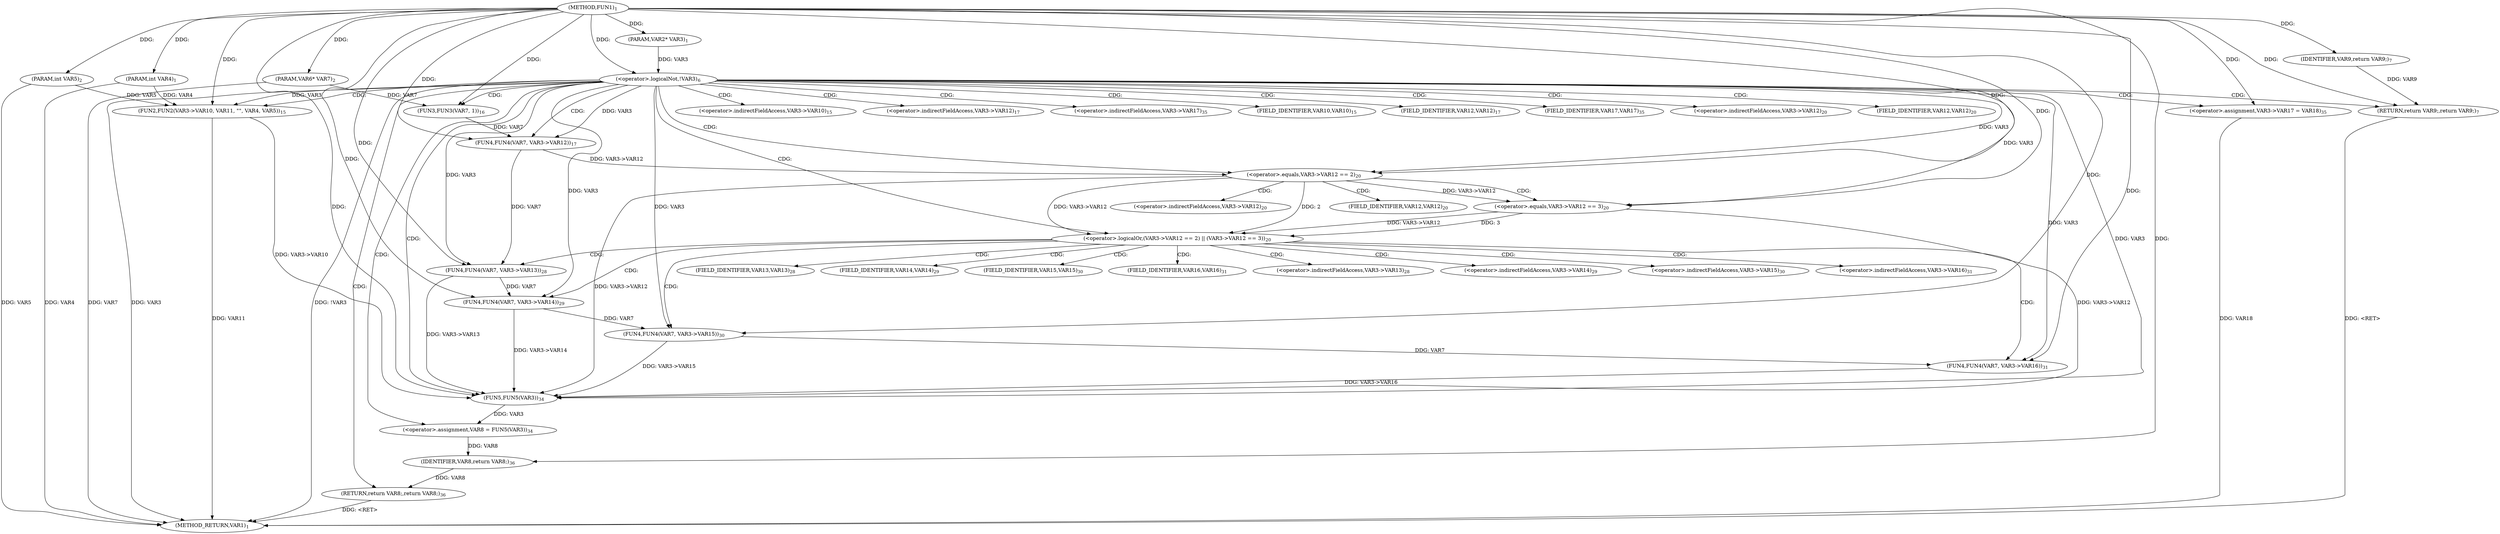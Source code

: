 digraph "FUN1" {  
"8" [label = <(METHOD,FUN1)<SUB>1</SUB>> ]
"81" [label = <(METHOD_RETURN,VAR1)<SUB>1</SUB>> ]
"9" [label = <(PARAM,VAR2* VAR3)<SUB>1</SUB>> ]
"10" [label = <(PARAM,int VAR4)<SUB>1</SUB>> ]
"11" [label = <(PARAM,int VAR5)<SUB>2</SUB>> ]
"12" [label = <(PARAM,VAR6* VAR7)<SUB>2</SUB>> ]
"21" [label = <(FUN2,FUN2(VAR3-&gt;VAR10, VAR11, &quot;&quot;, VAR4, VAR5))<SUB>15</SUB>> ]
"29" [label = <(FUN3,FUN3(VAR7, 1))<SUB>16</SUB>> ]
"32" [label = <(FUN4,FUN4(VAR7, VAR3-&gt;VAR12))<SUB>17</SUB>> ]
"70" [label = <(&lt;operator&gt;.assignment,VAR8 = FUN5(VAR3))<SUB>34</SUB>> ]
"74" [label = <(&lt;operator&gt;.assignment,VAR3-&gt;VAR17 = VAR18)<SUB>35</SUB>> ]
"79" [label = <(RETURN,return VAR8;,return VAR8;)<SUB>36</SUB>> ]
"16" [label = <(&lt;operator&gt;.logicalNot,!VAR3)<SUB>6</SUB>> ]
"38" [label = <(&lt;operator&gt;.logicalOr,(VAR3-&gt;VAR12 == 2) || (VAR3-&gt;VAR12 == 3))<SUB>20</SUB>> ]
"80" [label = <(IDENTIFIER,VAR8,return VAR8;)<SUB>36</SUB>> ]
"19" [label = <(RETURN,return VAR9;,return VAR9;)<SUB>7</SUB>> ]
"50" [label = <(FUN4,FUN4(VAR7, VAR3-&gt;VAR13))<SUB>28</SUB>> ]
"55" [label = <(FUN4,FUN4(VAR7, VAR3-&gt;VAR14))<SUB>29</SUB>> ]
"60" [label = <(FUN4,FUN4(VAR7, VAR3-&gt;VAR15))<SUB>30</SUB>> ]
"65" [label = <(FUN4,FUN4(VAR7, VAR3-&gt;VAR16))<SUB>31</SUB>> ]
"72" [label = <(FUN5,FUN5(VAR3))<SUB>34</SUB>> ]
"20" [label = <(IDENTIFIER,VAR9,return VAR9;)<SUB>7</SUB>> ]
"39" [label = <(&lt;operator&gt;.equals,VAR3-&gt;VAR12 == 2)<SUB>20</SUB>> ]
"44" [label = <(&lt;operator&gt;.equals,VAR3-&gt;VAR12 == 3)<SUB>20</SUB>> ]
"22" [label = <(&lt;operator&gt;.indirectFieldAccess,VAR3-&gt;VAR10)<SUB>15</SUB>> ]
"34" [label = <(&lt;operator&gt;.indirectFieldAccess,VAR3-&gt;VAR12)<SUB>17</SUB>> ]
"75" [label = <(&lt;operator&gt;.indirectFieldAccess,VAR3-&gt;VAR17)<SUB>35</SUB>> ]
"24" [label = <(FIELD_IDENTIFIER,VAR10,VAR10)<SUB>15</SUB>> ]
"36" [label = <(FIELD_IDENTIFIER,VAR12,VAR12)<SUB>17</SUB>> ]
"77" [label = <(FIELD_IDENTIFIER,VAR17,VAR17)<SUB>35</SUB>> ]
"40" [label = <(&lt;operator&gt;.indirectFieldAccess,VAR3-&gt;VAR12)<SUB>20</SUB>> ]
"45" [label = <(&lt;operator&gt;.indirectFieldAccess,VAR3-&gt;VAR12)<SUB>20</SUB>> ]
"52" [label = <(&lt;operator&gt;.indirectFieldAccess,VAR3-&gt;VAR13)<SUB>28</SUB>> ]
"57" [label = <(&lt;operator&gt;.indirectFieldAccess,VAR3-&gt;VAR14)<SUB>29</SUB>> ]
"62" [label = <(&lt;operator&gt;.indirectFieldAccess,VAR3-&gt;VAR15)<SUB>30</SUB>> ]
"67" [label = <(&lt;operator&gt;.indirectFieldAccess,VAR3-&gt;VAR16)<SUB>31</SUB>> ]
"42" [label = <(FIELD_IDENTIFIER,VAR12,VAR12)<SUB>20</SUB>> ]
"47" [label = <(FIELD_IDENTIFIER,VAR12,VAR12)<SUB>20</SUB>> ]
"54" [label = <(FIELD_IDENTIFIER,VAR13,VAR13)<SUB>28</SUB>> ]
"59" [label = <(FIELD_IDENTIFIER,VAR14,VAR14)<SUB>29</SUB>> ]
"64" [label = <(FIELD_IDENTIFIER,VAR15,VAR15)<SUB>30</SUB>> ]
"69" [label = <(FIELD_IDENTIFIER,VAR16,VAR16)<SUB>31</SUB>> ]
  "19" -> "81"  [ label = "DDG: &lt;RET&gt;"] 
  "79" -> "81"  [ label = "DDG: &lt;RET&gt;"] 
  "10" -> "81"  [ label = "DDG: VAR4"] 
  "11" -> "81"  [ label = "DDG: VAR5"] 
  "12" -> "81"  [ label = "DDG: VAR7"] 
  "16" -> "81"  [ label = "DDG: VAR3"] 
  "16" -> "81"  [ label = "DDG: !VAR3"] 
  "74" -> "81"  [ label = "DDG: VAR18"] 
  "21" -> "81"  [ label = "DDG: VAR11"] 
  "8" -> "9"  [ label = "DDG: "] 
  "8" -> "10"  [ label = "DDG: "] 
  "8" -> "11"  [ label = "DDG: "] 
  "8" -> "12"  [ label = "DDG: "] 
  "72" -> "70"  [ label = "DDG: VAR3"] 
  "8" -> "74"  [ label = "DDG: "] 
  "80" -> "79"  [ label = "DDG: VAR8"] 
  "16" -> "21"  [ label = "DDG: VAR3"] 
  "8" -> "21"  [ label = "DDG: "] 
  "10" -> "21"  [ label = "DDG: VAR4"] 
  "11" -> "21"  [ label = "DDG: VAR5"] 
  "12" -> "29"  [ label = "DDG: VAR7"] 
  "8" -> "29"  [ label = "DDG: "] 
  "29" -> "32"  [ label = "DDG: VAR7"] 
  "8" -> "32"  [ label = "DDG: "] 
  "16" -> "32"  [ label = "DDG: VAR3"] 
  "70" -> "80"  [ label = "DDG: VAR8"] 
  "8" -> "80"  [ label = "DDG: "] 
  "9" -> "16"  [ label = "DDG: VAR3"] 
  "8" -> "16"  [ label = "DDG: "] 
  "20" -> "19"  [ label = "DDG: VAR9"] 
  "8" -> "19"  [ label = "DDG: "] 
  "39" -> "38"  [ label = "DDG: VAR3-&gt;VAR12"] 
  "39" -> "38"  [ label = "DDG: 2"] 
  "44" -> "38"  [ label = "DDG: VAR3-&gt;VAR12"] 
  "44" -> "38"  [ label = "DDG: 3"] 
  "16" -> "72"  [ label = "DDG: VAR3"] 
  "21" -> "72"  [ label = "DDG: VAR3-&gt;VAR10"] 
  "39" -> "72"  [ label = "DDG: VAR3-&gt;VAR12"] 
  "44" -> "72"  [ label = "DDG: VAR3-&gt;VAR12"] 
  "50" -> "72"  [ label = "DDG: VAR3-&gt;VAR13"] 
  "55" -> "72"  [ label = "DDG: VAR3-&gt;VAR14"] 
  "60" -> "72"  [ label = "DDG: VAR3-&gt;VAR15"] 
  "65" -> "72"  [ label = "DDG: VAR3-&gt;VAR16"] 
  "8" -> "72"  [ label = "DDG: "] 
  "8" -> "20"  [ label = "DDG: "] 
  "16" -> "39"  [ label = "DDG: VAR3"] 
  "32" -> "39"  [ label = "DDG: VAR3-&gt;VAR12"] 
  "8" -> "39"  [ label = "DDG: "] 
  "16" -> "44"  [ label = "DDG: VAR3"] 
  "39" -> "44"  [ label = "DDG: VAR3-&gt;VAR12"] 
  "8" -> "44"  [ label = "DDG: "] 
  "32" -> "50"  [ label = "DDG: VAR7"] 
  "8" -> "50"  [ label = "DDG: "] 
  "16" -> "50"  [ label = "DDG: VAR3"] 
  "50" -> "55"  [ label = "DDG: VAR7"] 
  "8" -> "55"  [ label = "DDG: "] 
  "16" -> "55"  [ label = "DDG: VAR3"] 
  "55" -> "60"  [ label = "DDG: VAR7"] 
  "8" -> "60"  [ label = "DDG: "] 
  "16" -> "60"  [ label = "DDG: VAR3"] 
  "60" -> "65"  [ label = "DDG: VAR7"] 
  "8" -> "65"  [ label = "DDG: "] 
  "16" -> "65"  [ label = "DDG: VAR3"] 
  "16" -> "34"  [ label = "CDG: "] 
  "16" -> "21"  [ label = "CDG: "] 
  "16" -> "32"  [ label = "CDG: "] 
  "16" -> "77"  [ label = "CDG: "] 
  "16" -> "42"  [ label = "CDG: "] 
  "16" -> "19"  [ label = "CDG: "] 
  "16" -> "75"  [ label = "CDG: "] 
  "16" -> "38"  [ label = "CDG: "] 
  "16" -> "72"  [ label = "CDG: "] 
  "16" -> "22"  [ label = "CDG: "] 
  "16" -> "74"  [ label = "CDG: "] 
  "16" -> "40"  [ label = "CDG: "] 
  "16" -> "29"  [ label = "CDG: "] 
  "16" -> "79"  [ label = "CDG: "] 
  "16" -> "24"  [ label = "CDG: "] 
  "16" -> "36"  [ label = "CDG: "] 
  "16" -> "70"  [ label = "CDG: "] 
  "16" -> "39"  [ label = "CDG: "] 
  "38" -> "60"  [ label = "CDG: "] 
  "38" -> "64"  [ label = "CDG: "] 
  "38" -> "57"  [ label = "CDG: "] 
  "38" -> "52"  [ label = "CDG: "] 
  "38" -> "69"  [ label = "CDG: "] 
  "38" -> "67"  [ label = "CDG: "] 
  "38" -> "65"  [ label = "CDG: "] 
  "38" -> "50"  [ label = "CDG: "] 
  "38" -> "59"  [ label = "CDG: "] 
  "38" -> "54"  [ label = "CDG: "] 
  "38" -> "55"  [ label = "CDG: "] 
  "38" -> "62"  [ label = "CDG: "] 
  "39" -> "47"  [ label = "CDG: "] 
  "39" -> "45"  [ label = "CDG: "] 
  "39" -> "44"  [ label = "CDG: "] 
}
